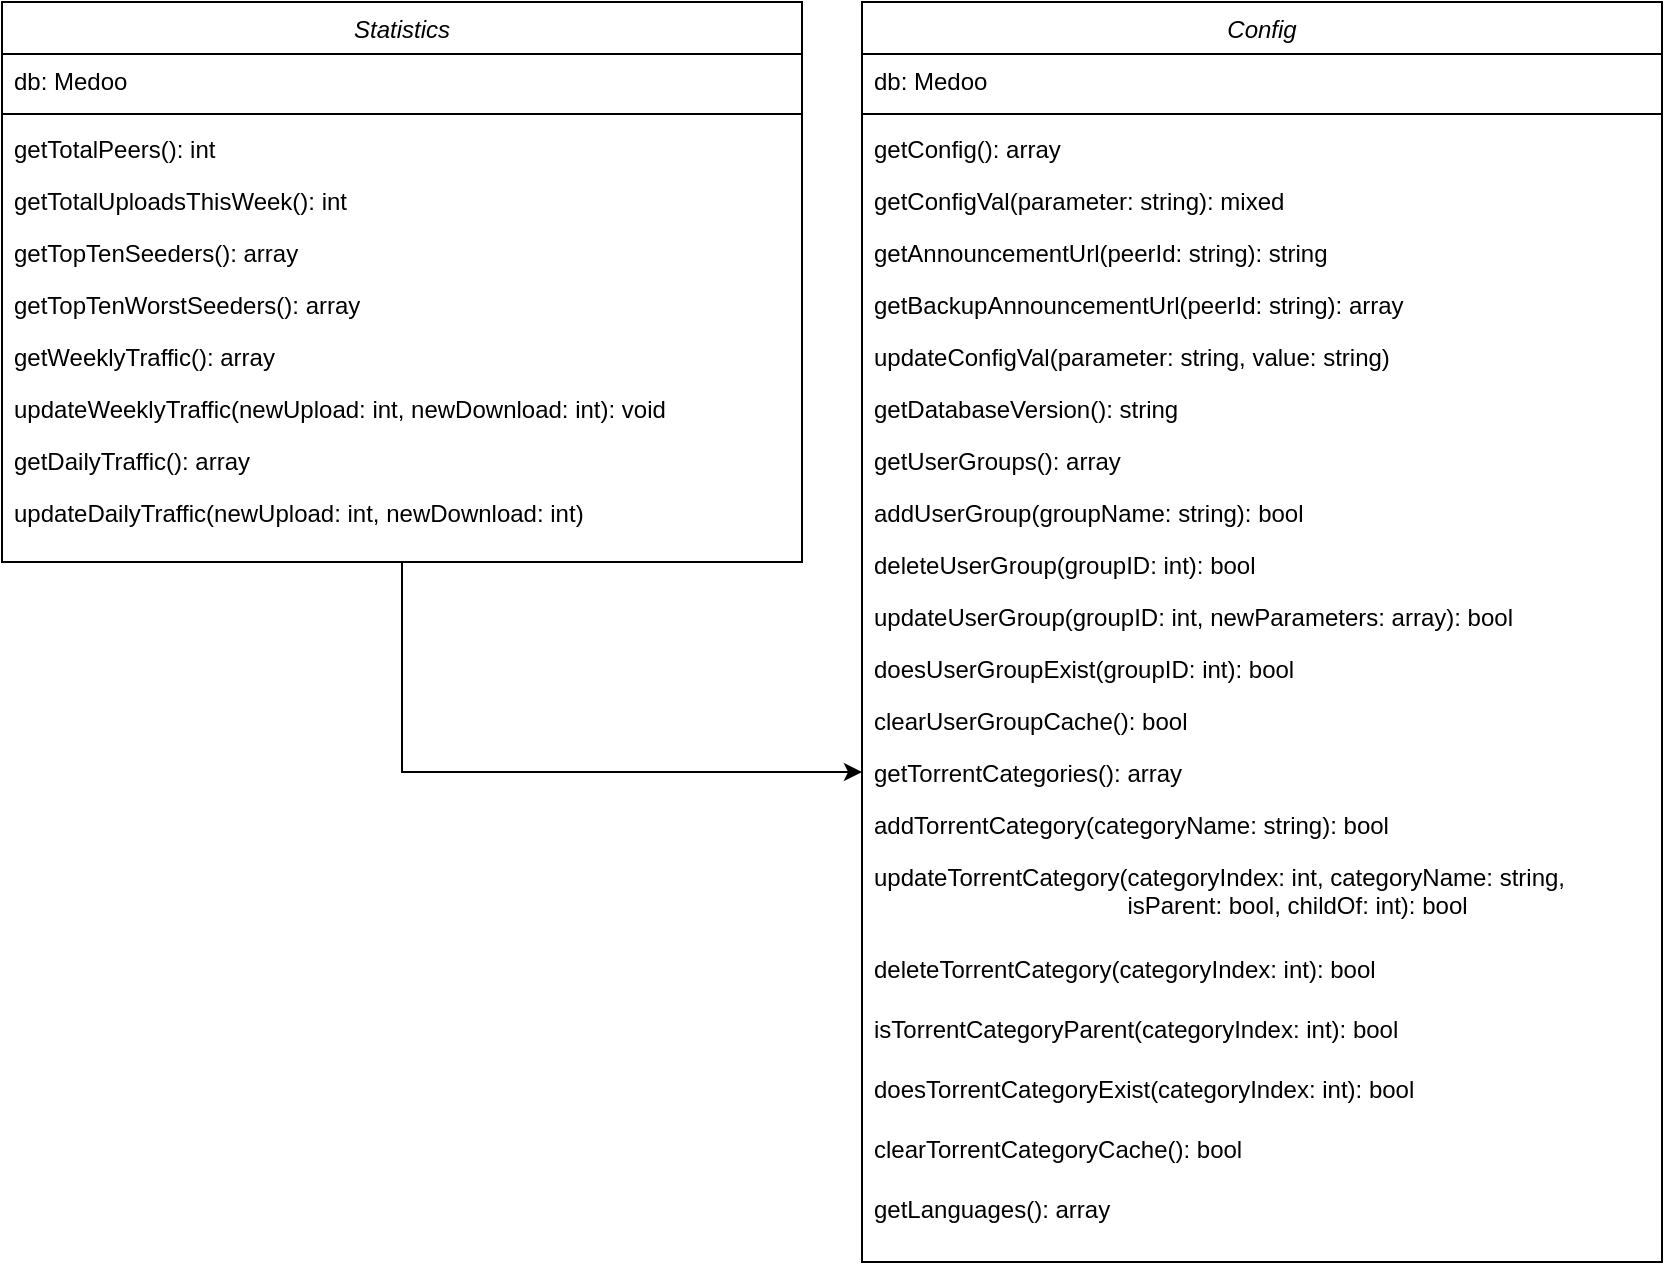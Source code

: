 <mxfile version="21.2.1" type="device">
  <diagram id="C5RBs43oDa-KdzZeNtuy" name="Page-1">
    <mxGraphModel dx="1120" dy="488" grid="1" gridSize="10" guides="1" tooltips="1" connect="1" arrows="1" fold="1" page="1" pageScale="1" pageWidth="827" pageHeight="1169" math="0" shadow="0">
      <root>
        <mxCell id="WIyWlLk6GJQsqaUBKTNV-0" />
        <mxCell id="WIyWlLk6GJQsqaUBKTNV-1" parent="WIyWlLk6GJQsqaUBKTNV-0" />
        <mxCell id="mgmrJAIhjQYuaZr03HoU-44" style="edgeStyle=orthogonalEdgeStyle;rounded=0;orthogonalLoop=1;jettySize=auto;html=1;exitX=0.5;exitY=1;exitDx=0;exitDy=0;entryX=0;entryY=0.5;entryDx=0;entryDy=0;" edge="1" parent="WIyWlLk6GJQsqaUBKTNV-1" source="zkfFHV4jXpPFQw0GAbJ--0" target="mgmrJAIhjQYuaZr03HoU-35">
          <mxGeometry relative="1" as="geometry" />
        </mxCell>
        <mxCell id="zkfFHV4jXpPFQw0GAbJ--0" value="Statistics" style="swimlane;fontStyle=2;align=center;verticalAlign=top;childLayout=stackLayout;horizontal=1;startSize=26;horizontalStack=0;resizeParent=1;resizeLast=0;collapsible=1;marginBottom=0;rounded=0;shadow=0;strokeWidth=1;" parent="WIyWlLk6GJQsqaUBKTNV-1" vertex="1">
          <mxGeometry x="40" y="120" width="400" height="280" as="geometry">
            <mxRectangle x="230" y="140" width="160" height="26" as="alternateBounds" />
          </mxGeometry>
        </mxCell>
        <mxCell id="zkfFHV4jXpPFQw0GAbJ--1" value="db: Medoo" style="text;align=left;verticalAlign=top;spacingLeft=4;spacingRight=4;overflow=hidden;rotatable=0;points=[[0,0.5],[1,0.5]];portConstraint=eastwest;" parent="zkfFHV4jXpPFQw0GAbJ--0" vertex="1">
          <mxGeometry y="26" width="400" height="26" as="geometry" />
        </mxCell>
        <mxCell id="zkfFHV4jXpPFQw0GAbJ--4" value="" style="line;html=1;strokeWidth=1;align=left;verticalAlign=middle;spacingTop=-1;spacingLeft=3;spacingRight=3;rotatable=0;labelPosition=right;points=[];portConstraint=eastwest;" parent="zkfFHV4jXpPFQw0GAbJ--0" vertex="1">
          <mxGeometry y="52" width="400" height="8" as="geometry" />
        </mxCell>
        <mxCell id="zkfFHV4jXpPFQw0GAbJ--5" value="getTotalPeers(): int" style="text;align=left;verticalAlign=top;spacingLeft=4;spacingRight=4;overflow=hidden;rotatable=0;points=[[0,0.5],[1,0.5]];portConstraint=eastwest;" parent="zkfFHV4jXpPFQw0GAbJ--0" vertex="1">
          <mxGeometry y="60" width="400" height="26" as="geometry" />
        </mxCell>
        <mxCell id="mgmrJAIhjQYuaZr03HoU-0" value="getTotalUploadsThisWeek(): int" style="text;align=left;verticalAlign=top;spacingLeft=4;spacingRight=4;overflow=hidden;rotatable=0;points=[[0,0.5],[1,0.5]];portConstraint=eastwest;" vertex="1" parent="zkfFHV4jXpPFQw0GAbJ--0">
          <mxGeometry y="86" width="400" height="26" as="geometry" />
        </mxCell>
        <mxCell id="mgmrJAIhjQYuaZr03HoU-2" value="getTopTenSeeders(): array" style="text;align=left;verticalAlign=top;spacingLeft=4;spacingRight=4;overflow=hidden;rotatable=0;points=[[0,0.5],[1,0.5]];portConstraint=eastwest;" vertex="1" parent="zkfFHV4jXpPFQw0GAbJ--0">
          <mxGeometry y="112" width="400" height="26" as="geometry" />
        </mxCell>
        <mxCell id="mgmrJAIhjQYuaZr03HoU-3" value="getTopTenWorstSeeders(): array" style="text;align=left;verticalAlign=top;spacingLeft=4;spacingRight=4;overflow=hidden;rotatable=0;points=[[0,0.5],[1,0.5]];portConstraint=eastwest;" vertex="1" parent="zkfFHV4jXpPFQw0GAbJ--0">
          <mxGeometry y="138" width="400" height="26" as="geometry" />
        </mxCell>
        <mxCell id="mgmrJAIhjQYuaZr03HoU-4" value="getWeeklyTraffic(): array" style="text;align=left;verticalAlign=top;spacingLeft=4;spacingRight=4;overflow=hidden;rotatable=0;points=[[0,0.5],[1,0.5]];portConstraint=eastwest;" vertex="1" parent="zkfFHV4jXpPFQw0GAbJ--0">
          <mxGeometry y="164" width="400" height="26" as="geometry" />
        </mxCell>
        <mxCell id="mgmrJAIhjQYuaZr03HoU-15" value="updateWeeklyTraffic(newUpload: int, newDownload: int): void" style="text;align=left;verticalAlign=top;spacingLeft=4;spacingRight=4;overflow=hidden;rotatable=0;points=[[0,0.5],[1,0.5]];portConstraint=eastwest;" vertex="1" parent="zkfFHV4jXpPFQw0GAbJ--0">
          <mxGeometry y="190" width="400" height="26" as="geometry" />
        </mxCell>
        <mxCell id="mgmrJAIhjQYuaZr03HoU-16" value="getDailyTraffic(): array" style="text;align=left;verticalAlign=top;spacingLeft=4;spacingRight=4;overflow=hidden;rotatable=0;points=[[0,0.5],[1,0.5]];portConstraint=eastwest;" vertex="1" parent="zkfFHV4jXpPFQw0GAbJ--0">
          <mxGeometry y="216" width="400" height="26" as="geometry" />
        </mxCell>
        <mxCell id="mgmrJAIhjQYuaZr03HoU-17" value="updateDailyTraffic(newUpload: int, newDownload: int)" style="text;align=left;verticalAlign=top;spacingLeft=4;spacingRight=4;overflow=hidden;rotatable=0;points=[[0,0.5],[1,0.5]];portConstraint=eastwest;" vertex="1" parent="zkfFHV4jXpPFQw0GAbJ--0">
          <mxGeometry y="242" width="400" height="26" as="geometry" />
        </mxCell>
        <mxCell id="mgmrJAIhjQYuaZr03HoU-18" value="Config" style="swimlane;fontStyle=2;align=center;verticalAlign=top;childLayout=stackLayout;horizontal=1;startSize=26;horizontalStack=0;resizeParent=1;resizeLast=0;collapsible=1;marginBottom=0;rounded=0;shadow=0;strokeWidth=1;" vertex="1" parent="WIyWlLk6GJQsqaUBKTNV-1">
          <mxGeometry x="470" y="120" width="400" height="630" as="geometry">
            <mxRectangle x="230" y="140" width="160" height="26" as="alternateBounds" />
          </mxGeometry>
        </mxCell>
        <mxCell id="mgmrJAIhjQYuaZr03HoU-19" value="db: Medoo" style="text;align=left;verticalAlign=top;spacingLeft=4;spacingRight=4;overflow=hidden;rotatable=0;points=[[0,0.5],[1,0.5]];portConstraint=eastwest;" vertex="1" parent="mgmrJAIhjQYuaZr03HoU-18">
          <mxGeometry y="26" width="400" height="26" as="geometry" />
        </mxCell>
        <mxCell id="mgmrJAIhjQYuaZr03HoU-20" value="" style="line;html=1;strokeWidth=1;align=left;verticalAlign=middle;spacingTop=-1;spacingLeft=3;spacingRight=3;rotatable=0;labelPosition=right;points=[];portConstraint=eastwest;" vertex="1" parent="mgmrJAIhjQYuaZr03HoU-18">
          <mxGeometry y="52" width="400" height="8" as="geometry" />
        </mxCell>
        <mxCell id="mgmrJAIhjQYuaZr03HoU-21" value="getConfig(): array" style="text;align=left;verticalAlign=top;spacingLeft=4;spacingRight=4;overflow=hidden;rotatable=0;points=[[0,0.5],[1,0.5]];portConstraint=eastwest;" vertex="1" parent="mgmrJAIhjQYuaZr03HoU-18">
          <mxGeometry y="60" width="400" height="26" as="geometry" />
        </mxCell>
        <mxCell id="mgmrJAIhjQYuaZr03HoU-22" value="getConfigVal(parameter: string): mixed" style="text;align=left;verticalAlign=top;spacingLeft=4;spacingRight=4;overflow=hidden;rotatable=0;points=[[0,0.5],[1,0.5]];portConstraint=eastwest;" vertex="1" parent="mgmrJAIhjQYuaZr03HoU-18">
          <mxGeometry y="86" width="400" height="26" as="geometry" />
        </mxCell>
        <mxCell id="mgmrJAIhjQYuaZr03HoU-23" value="getAnnouncementUrl(peerId: string): string" style="text;align=left;verticalAlign=top;spacingLeft=4;spacingRight=4;overflow=hidden;rotatable=0;points=[[0,0.5],[1,0.5]];portConstraint=eastwest;" vertex="1" parent="mgmrJAIhjQYuaZr03HoU-18">
          <mxGeometry y="112" width="400" height="26" as="geometry" />
        </mxCell>
        <mxCell id="mgmrJAIhjQYuaZr03HoU-24" value="getBackupAnnouncementUrl(peerId: string): array" style="text;align=left;verticalAlign=top;spacingLeft=4;spacingRight=4;overflow=hidden;rotatable=0;points=[[0,0.5],[1,0.5]];portConstraint=eastwest;" vertex="1" parent="mgmrJAIhjQYuaZr03HoU-18">
          <mxGeometry y="138" width="400" height="26" as="geometry" />
        </mxCell>
        <mxCell id="mgmrJAIhjQYuaZr03HoU-25" value="updateConfigVal(parameter: string, value: string)" style="text;align=left;verticalAlign=top;spacingLeft=4;spacingRight=4;overflow=hidden;rotatable=0;points=[[0,0.5],[1,0.5]];portConstraint=eastwest;" vertex="1" parent="mgmrJAIhjQYuaZr03HoU-18">
          <mxGeometry y="164" width="400" height="26" as="geometry" />
        </mxCell>
        <mxCell id="mgmrJAIhjQYuaZr03HoU-26" value="getDatabaseVersion(): string" style="text;align=left;verticalAlign=top;spacingLeft=4;spacingRight=4;overflow=hidden;rotatable=0;points=[[0,0.5],[1,0.5]];portConstraint=eastwest;" vertex="1" parent="mgmrJAIhjQYuaZr03HoU-18">
          <mxGeometry y="190" width="400" height="26" as="geometry" />
        </mxCell>
        <mxCell id="mgmrJAIhjQYuaZr03HoU-27" value="getUserGroups(): array" style="text;align=left;verticalAlign=top;spacingLeft=4;spacingRight=4;overflow=hidden;rotatable=0;points=[[0,0.5],[1,0.5]];portConstraint=eastwest;" vertex="1" parent="mgmrJAIhjQYuaZr03HoU-18">
          <mxGeometry y="216" width="400" height="26" as="geometry" />
        </mxCell>
        <mxCell id="mgmrJAIhjQYuaZr03HoU-28" value="addUserGroup(groupName: string): bool" style="text;align=left;verticalAlign=top;spacingLeft=4;spacingRight=4;overflow=hidden;rotatable=0;points=[[0,0.5],[1,0.5]];portConstraint=eastwest;" vertex="1" parent="mgmrJAIhjQYuaZr03HoU-18">
          <mxGeometry y="242" width="400" height="26" as="geometry" />
        </mxCell>
        <mxCell id="mgmrJAIhjQYuaZr03HoU-29" value="deleteUserGroup(groupID: int): bool" style="text;align=left;verticalAlign=top;spacingLeft=4;spacingRight=4;overflow=hidden;rotatable=0;points=[[0,0.5],[1,0.5]];portConstraint=eastwest;" vertex="1" parent="mgmrJAIhjQYuaZr03HoU-18">
          <mxGeometry y="268" width="400" height="26" as="geometry" />
        </mxCell>
        <mxCell id="mgmrJAIhjQYuaZr03HoU-30" value="updateUserGroup(groupID: int, newParameters: array): bool" style="text;align=left;verticalAlign=top;spacingLeft=4;spacingRight=4;overflow=hidden;rotatable=0;points=[[0,0.5],[1,0.5]];portConstraint=eastwest;" vertex="1" parent="mgmrJAIhjQYuaZr03HoU-18">
          <mxGeometry y="294" width="400" height="26" as="geometry" />
        </mxCell>
        <mxCell id="mgmrJAIhjQYuaZr03HoU-31" value="doesUserGroupExist(groupID: int): bool" style="text;align=left;verticalAlign=top;spacingLeft=4;spacingRight=4;overflow=hidden;rotatable=0;points=[[0,0.5],[1,0.5]];portConstraint=eastwest;" vertex="1" parent="mgmrJAIhjQYuaZr03HoU-18">
          <mxGeometry y="320" width="400" height="26" as="geometry" />
        </mxCell>
        <mxCell id="mgmrJAIhjQYuaZr03HoU-32" value="clearUserGroupCache(): bool" style="text;align=left;verticalAlign=top;spacingLeft=4;spacingRight=4;overflow=hidden;rotatable=0;points=[[0,0.5],[1,0.5]];portConstraint=eastwest;" vertex="1" parent="mgmrJAIhjQYuaZr03HoU-18">
          <mxGeometry y="346" width="400" height="26" as="geometry" />
        </mxCell>
        <mxCell id="mgmrJAIhjQYuaZr03HoU-35" value="getTorrentCategories(): array" style="text;align=left;verticalAlign=top;spacingLeft=4;spacingRight=4;overflow=hidden;rotatable=0;points=[[0,0.5],[1,0.5]];portConstraint=eastwest;" vertex="1" parent="mgmrJAIhjQYuaZr03HoU-18">
          <mxGeometry y="372" width="400" height="26" as="geometry" />
        </mxCell>
        <mxCell id="mgmrJAIhjQYuaZr03HoU-34" value="addTorrentCategory(categoryName: string): bool" style="text;align=left;verticalAlign=top;spacingLeft=4;spacingRight=4;overflow=hidden;rotatable=0;points=[[0,0.5],[1,0.5]];portConstraint=eastwest;" vertex="1" parent="mgmrJAIhjQYuaZr03HoU-18">
          <mxGeometry y="398" width="400" height="26" as="geometry" />
        </mxCell>
        <mxCell id="mgmrJAIhjQYuaZr03HoU-37" value="updateTorrentCategory(categoryIndex: int, categoryName: string,&#xa;                                      isParent: bool, childOf: int): bool&#xa;" style="text;align=left;verticalAlign=top;spacingLeft=4;spacingRight=4;overflow=hidden;rotatable=0;points=[[0,0.5],[1,0.5]];portConstraint=eastwest;" vertex="1" parent="mgmrJAIhjQYuaZr03HoU-18">
          <mxGeometry y="424" width="400" height="46" as="geometry" />
        </mxCell>
        <mxCell id="mgmrJAIhjQYuaZr03HoU-38" value="deleteTorrentCategory(categoryIndex: int): bool" style="text;align=left;verticalAlign=top;spacingLeft=4;spacingRight=4;overflow=hidden;rotatable=0;points=[[0,0.5],[1,0.5]];portConstraint=eastwest;" vertex="1" parent="mgmrJAIhjQYuaZr03HoU-18">
          <mxGeometry y="470" width="400" height="30" as="geometry" />
        </mxCell>
        <mxCell id="mgmrJAIhjQYuaZr03HoU-39" value="isTorrentCategoryParent(categoryIndex: int): bool" style="text;align=left;verticalAlign=top;spacingLeft=4;spacingRight=4;overflow=hidden;rotatable=0;points=[[0,0.5],[1,0.5]];portConstraint=eastwest;" vertex="1" parent="mgmrJAIhjQYuaZr03HoU-18">
          <mxGeometry y="500" width="400" height="30" as="geometry" />
        </mxCell>
        <mxCell id="mgmrJAIhjQYuaZr03HoU-40" value="doesTorrentCategoryExist(categoryIndex: int): bool" style="text;align=left;verticalAlign=top;spacingLeft=4;spacingRight=4;overflow=hidden;rotatable=0;points=[[0,0.5],[1,0.5]];portConstraint=eastwest;" vertex="1" parent="mgmrJAIhjQYuaZr03HoU-18">
          <mxGeometry y="530" width="400" height="30" as="geometry" />
        </mxCell>
        <mxCell id="mgmrJAIhjQYuaZr03HoU-41" value="clearTorrentCategoryCache(): bool" style="text;align=left;verticalAlign=top;spacingLeft=4;spacingRight=4;overflow=hidden;rotatable=0;points=[[0,0.5],[1,0.5]];portConstraint=eastwest;" vertex="1" parent="mgmrJAIhjQYuaZr03HoU-18">
          <mxGeometry y="560" width="400" height="30" as="geometry" />
        </mxCell>
        <mxCell id="mgmrJAIhjQYuaZr03HoU-42" value="getLanguages(): array" style="text;align=left;verticalAlign=top;spacingLeft=4;spacingRight=4;overflow=hidden;rotatable=0;points=[[0,0.5],[1,0.5]];portConstraint=eastwest;" vertex="1" parent="mgmrJAIhjQYuaZr03HoU-18">
          <mxGeometry y="590" width="400" height="30" as="geometry" />
        </mxCell>
      </root>
    </mxGraphModel>
  </diagram>
</mxfile>
